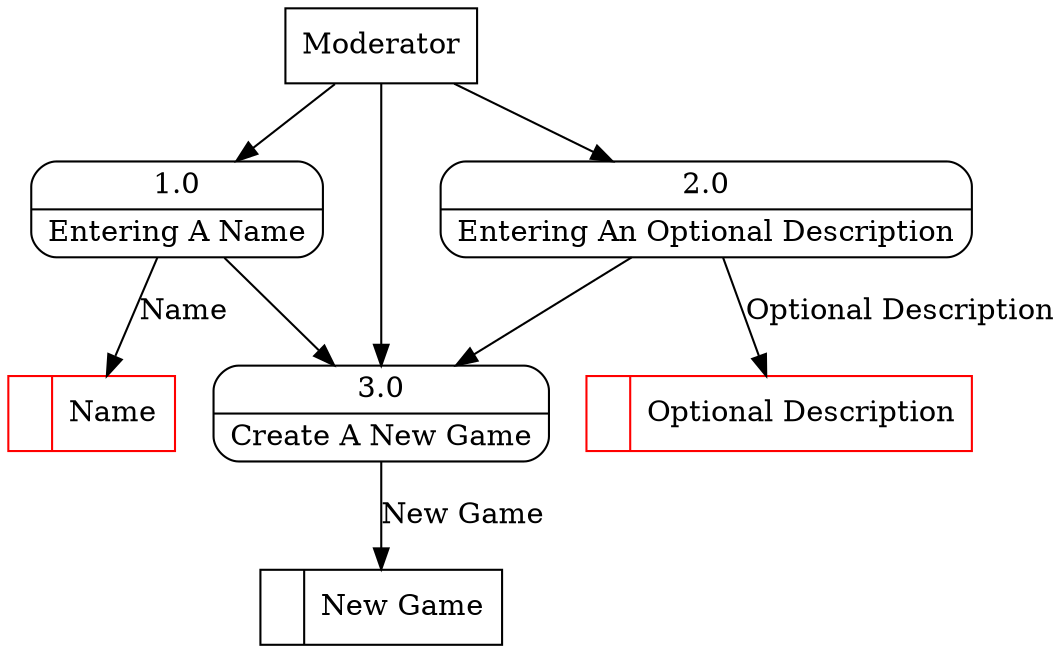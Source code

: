 digraph dfd2{ 
node[shape=record]
200 [label="<f0>  |<f1> Name " color=red];
201 [label="<f0>  |<f1> New Game " ];
202 [label="<f0>  |<f1> Optional Description " color=red];
203 [label="Moderator" shape=box];
204 [label="{<f0> 1.0|<f1> Entering A Name }" shape=Mrecord];
205 [label="{<f0> 2.0|<f1> Entering An Optional Description }" shape=Mrecord];
206 [label="{<f0> 3.0|<f1> Create A New Game }" shape=Mrecord];
203 -> 204
203 -> 205
203 -> 206
204 -> 206
204 -> 200 [label="Name"]
205 -> 206
205 -> 202 [label="Optional Description"]
206 -> 201 [label="New Game"]
}
